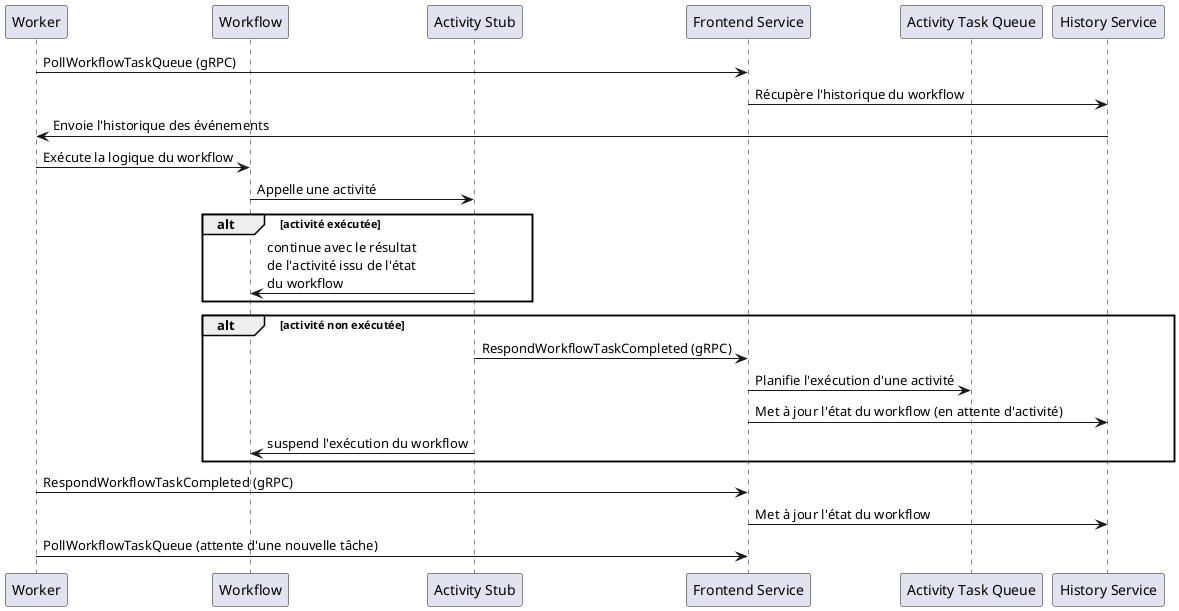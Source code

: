 @startuml
participant Worker
participant Workflow
participant "Activity Stub" as ActivityStub
participant "Frontend Service" as Frontend
participant "Activity Task Queue" as ActivityQueue
participant "History Service" as History

Worker -> Frontend : PollWorkflowTaskQueue (gRPC)
Frontend -> History : Récupère l'historique du workflow
History -> Worker : Envoie l'historique des événements

Worker -> Workflow : Exécute la logique du workflow
Workflow -> ActivityStub : Appelle une activité
alt activité exécutée
    ActivityStub -> Workflow : continue avec le résultat\nde l'activité issu de l'état\ndu workflow
end
alt activité non exécutée
    ActivityStub -> Frontend: RespondWorkflowTaskCompleted (gRPC)
    Frontend -> ActivityQueue : Planifie l'exécution d'une activité
    Frontend -> History : Met à jour l'état du workflow (en attente d'activité)
    ActivityStub -> Workflow : suspend l'exécution du workflow
end

Worker -> Frontend : RespondWorkflowTaskCompleted (gRPC)
Frontend -> History : Met à jour l'état du workflow

Worker -> Frontend : PollWorkflowTaskQueue (attente d'une nouvelle tâche)
@enduml